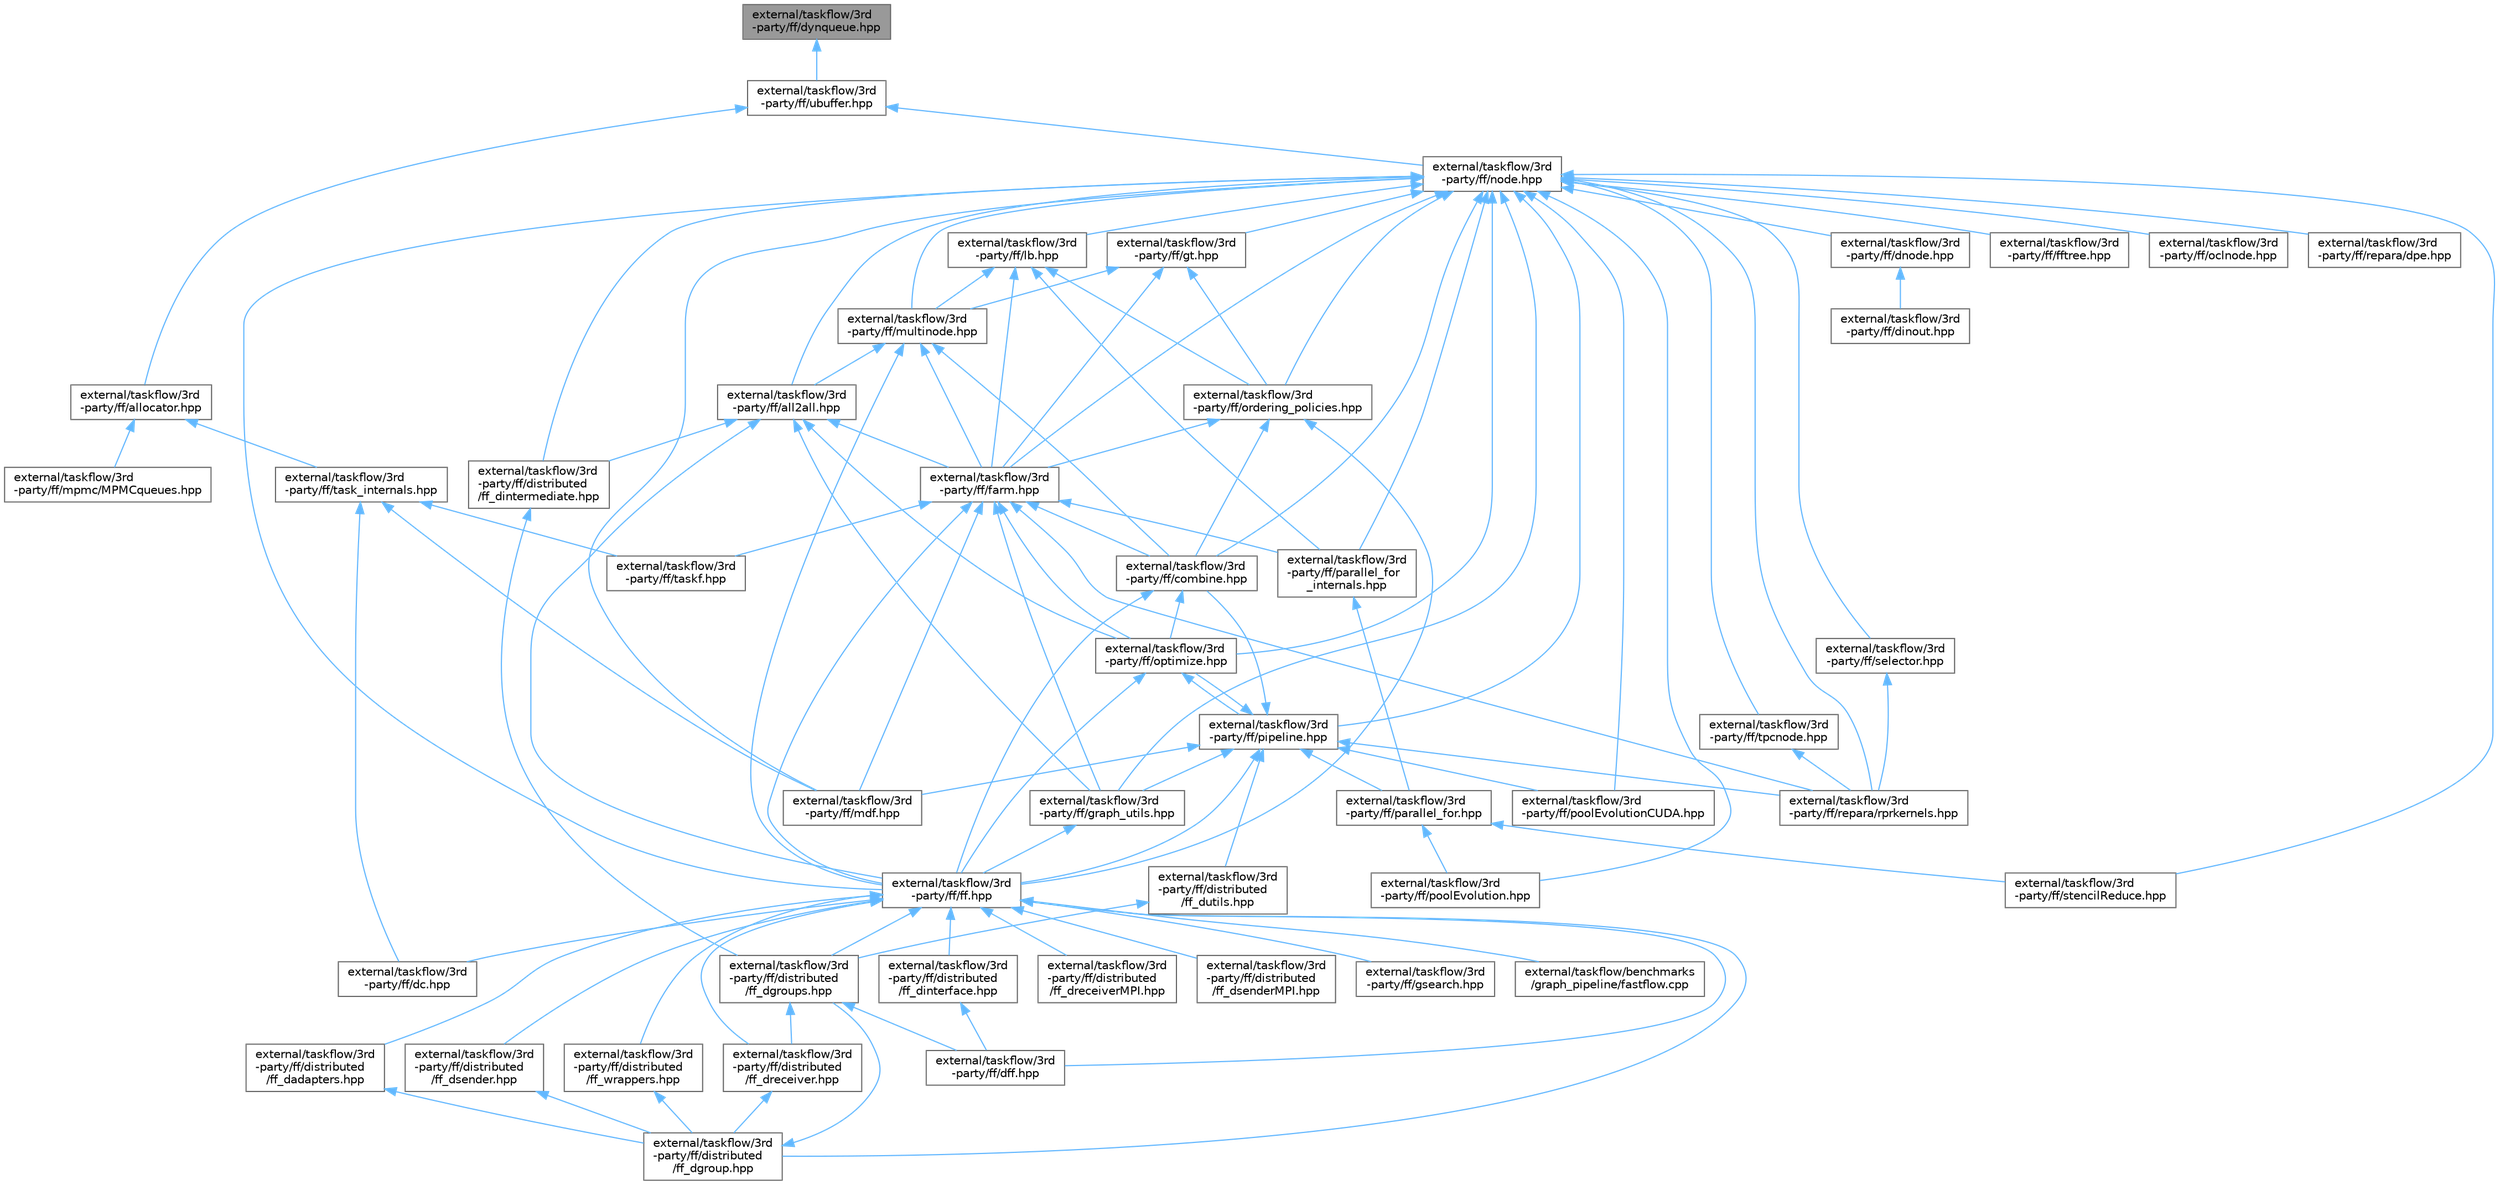 digraph "external/taskflow/3rd-party/ff/dynqueue.hpp"
{
 // LATEX_PDF_SIZE
  bgcolor="transparent";
  edge [fontname=Helvetica,fontsize=10,labelfontname=Helvetica,labelfontsize=10];
  node [fontname=Helvetica,fontsize=10,shape=box,height=0.2,width=0.4];
  Node1 [id="Node000001",label="external/taskflow/3rd\l-party/ff/dynqueue.hpp",height=0.2,width=0.4,color="gray40", fillcolor="grey60", style="filled", fontcolor="black",tooltip="Implementation of a dynamic queue. Not currently used."];
  Node1 -> Node2 [id="edge103_Node000001_Node000002",dir="back",color="steelblue1",style="solid",tooltip=" "];
  Node2 [id="Node000002",label="external/taskflow/3rd\l-party/ff/ubuffer.hpp",height=0.2,width=0.4,color="grey40", fillcolor="white", style="filled",URL="$ubuffer_8hpp.html",tooltip="This file contains the definition of the unbounded SWSR circular buffer used in FastFlow"];
  Node2 -> Node3 [id="edge104_Node000002_Node000003",dir="back",color="steelblue1",style="solid",tooltip=" "];
  Node3 [id="Node000003",label="external/taskflow/3rd\l-party/ff/allocator.hpp",height=0.2,width=0.4,color="grey40", fillcolor="white", style="filled",URL="$allocator_8hpp.html",tooltip="Implementations of the FastFlow's lock-free allocator."];
  Node3 -> Node4 [id="edge105_Node000003_Node000004",dir="back",color="steelblue1",style="solid",tooltip=" "];
  Node4 [id="Node000004",label="external/taskflow/3rd\l-party/ff/mpmc/MPMCqueues.hpp",height=0.2,width=0.4,color="grey40", fillcolor="white", style="filled",URL="$_m_p_m_cqueues_8hpp.html",tooltip="This file contains several MPMC queue implementations. Not currently used."];
  Node3 -> Node5 [id="edge106_Node000003_Node000005",dir="back",color="steelblue1",style="solid",tooltip=" "];
  Node5 [id="Node000005",label="external/taskflow/3rd\l-party/ff/task_internals.hpp",height=0.2,width=0.4,color="grey40", fillcolor="white", style="filled",URL="$task__internals_8hpp.html",tooltip="Internal classes and helping functions for tasks management."];
  Node5 -> Node6 [id="edge107_Node000005_Node000006",dir="back",color="steelblue1",style="solid",tooltip=" "];
  Node6 [id="Node000006",label="external/taskflow/3rd\l-party/ff/dc.hpp",height=0.2,width=0.4,color="grey40", fillcolor="white", style="filled",URL="$dc_8hpp.html",tooltip=" "];
  Node5 -> Node7 [id="edge108_Node000005_Node000007",dir="back",color="steelblue1",style="solid",tooltip=" "];
  Node7 [id="Node000007",label="external/taskflow/3rd\l-party/ff/mdf.hpp",height=0.2,width=0.4,color="grey40", fillcolor="white", style="filled",URL="$mdf_8hpp.html",tooltip="This file implements the macro dataflow pattern."];
  Node5 -> Node8 [id="edge109_Node000005_Node000008",dir="back",color="steelblue1",style="solid",tooltip=" "];
  Node8 [id="Node000008",label="external/taskflow/3rd\l-party/ff/taskf.hpp",height=0.2,width=0.4,color="grey40", fillcolor="white", style="filled",URL="$taskf_8hpp.html",tooltip="This file implements a task parallel pattern whose tasks are functions."];
  Node2 -> Node9 [id="edge110_Node000002_Node000009",dir="back",color="steelblue1",style="solid",tooltip=" "];
  Node9 [id="Node000009",label="external/taskflow/3rd\l-party/ff/node.hpp",height=0.2,width=0.4,color="grey40", fillcolor="white", style="filled",URL="$node_8hpp.html",tooltip="FastFlow ff_node"];
  Node9 -> Node10 [id="edge111_Node000009_Node000010",dir="back",color="steelblue1",style="solid",tooltip=" "];
  Node10 [id="Node000010",label="external/taskflow/3rd\l-party/ff/all2all.hpp",height=0.2,width=0.4,color="grey40", fillcolor="white", style="filled",URL="$all2all_8hpp.html",tooltip="FastFlow all-2-all building block"];
  Node10 -> Node11 [id="edge112_Node000010_Node000011",dir="back",color="steelblue1",style="solid",tooltip=" "];
  Node11 [id="Node000011",label="external/taskflow/3rd\l-party/ff/distributed\l/ff_dintermediate.hpp",height=0.2,width=0.4,color="grey40", fillcolor="white", style="filled",URL="$ff__dintermediate_8hpp.html",tooltip=" "];
  Node11 -> Node12 [id="edge113_Node000011_Node000012",dir="back",color="steelblue1",style="solid",tooltip=" "];
  Node12 [id="Node000012",label="external/taskflow/3rd\l-party/ff/distributed\l/ff_dgroups.hpp",height=0.2,width=0.4,color="grey40", fillcolor="white", style="filled",URL="$ff__dgroups_8hpp.html",tooltip=" "];
  Node12 -> Node13 [id="edge114_Node000012_Node000013",dir="back",color="steelblue1",style="solid",tooltip=" "];
  Node13 [id="Node000013",label="external/taskflow/3rd\l-party/ff/dff.hpp",height=0.2,width=0.4,color="grey40", fillcolor="white", style="filled",URL="$dff_8hpp.html",tooltip=" "];
  Node12 -> Node14 [id="edge115_Node000012_Node000014",dir="back",color="steelblue1",style="solid",tooltip=" "];
  Node14 [id="Node000014",label="external/taskflow/3rd\l-party/ff/distributed\l/ff_dreceiver.hpp",height=0.2,width=0.4,color="grey40", fillcolor="white", style="filled",URL="$ff__dreceiver_8hpp.html",tooltip=" "];
  Node14 -> Node15 [id="edge116_Node000014_Node000015",dir="back",color="steelblue1",style="solid",tooltip=" "];
  Node15 [id="Node000015",label="external/taskflow/3rd\l-party/ff/distributed\l/ff_dgroup.hpp",height=0.2,width=0.4,color="grey40", fillcolor="white", style="filled",URL="$ff__dgroup_8hpp.html",tooltip=" "];
  Node15 -> Node12 [id="edge117_Node000015_Node000012",dir="back",color="steelblue1",style="solid",tooltip=" "];
  Node10 -> Node16 [id="edge118_Node000010_Node000016",dir="back",color="steelblue1",style="solid",tooltip=" "];
  Node16 [id="Node000016",label="external/taskflow/3rd\l-party/ff/farm.hpp",height=0.2,width=0.4,color="grey40", fillcolor="white", style="filled",URL="$farm_8hpp.html",tooltip="Farm pattern"];
  Node16 -> Node17 [id="edge119_Node000016_Node000017",dir="back",color="steelblue1",style="solid",tooltip=" "];
  Node17 [id="Node000017",label="external/taskflow/3rd\l-party/ff/combine.hpp",height=0.2,width=0.4,color="grey40", fillcolor="white", style="filled",URL="$combine_8hpp.html",tooltip="FastFlow composition building block"];
  Node17 -> Node18 [id="edge120_Node000017_Node000018",dir="back",color="steelblue1",style="solid",tooltip=" "];
  Node18 [id="Node000018",label="external/taskflow/3rd\l-party/ff/ff.hpp",height=0.2,width=0.4,color="grey40", fillcolor="white", style="filled",URL="$ff_8hpp.html",tooltip=" "];
  Node18 -> Node6 [id="edge121_Node000018_Node000006",dir="back",color="steelblue1",style="solid",tooltip=" "];
  Node18 -> Node13 [id="edge122_Node000018_Node000013",dir="back",color="steelblue1",style="solid",tooltip=" "];
  Node18 -> Node19 [id="edge123_Node000018_Node000019",dir="back",color="steelblue1",style="solid",tooltip=" "];
  Node19 [id="Node000019",label="external/taskflow/3rd\l-party/ff/distributed\l/ff_dadapters.hpp",height=0.2,width=0.4,color="grey40", fillcolor="white", style="filled",URL="$ff__dadapters_8hpp.html",tooltip=" "];
  Node19 -> Node15 [id="edge124_Node000019_Node000015",dir="back",color="steelblue1",style="solid",tooltip=" "];
  Node18 -> Node15 [id="edge125_Node000018_Node000015",dir="back",color="steelblue1",style="solid",tooltip=" "];
  Node18 -> Node12 [id="edge126_Node000018_Node000012",dir="back",color="steelblue1",style="solid",tooltip=" "];
  Node18 -> Node20 [id="edge127_Node000018_Node000020",dir="back",color="steelblue1",style="solid",tooltip=" "];
  Node20 [id="Node000020",label="external/taskflow/3rd\l-party/ff/distributed\l/ff_dinterface.hpp",height=0.2,width=0.4,color="grey40", fillcolor="white", style="filled",URL="$ff__dinterface_8hpp.html",tooltip=" "];
  Node20 -> Node13 [id="edge128_Node000020_Node000013",dir="back",color="steelblue1",style="solid",tooltip=" "];
  Node18 -> Node14 [id="edge129_Node000018_Node000014",dir="back",color="steelblue1",style="solid",tooltip=" "];
  Node18 -> Node21 [id="edge130_Node000018_Node000021",dir="back",color="steelblue1",style="solid",tooltip=" "];
  Node21 [id="Node000021",label="external/taskflow/3rd\l-party/ff/distributed\l/ff_dreceiverMPI.hpp",height=0.2,width=0.4,color="grey40", fillcolor="white", style="filled",URL="$ff__dreceiver_m_p_i_8hpp.html",tooltip=" "];
  Node18 -> Node22 [id="edge131_Node000018_Node000022",dir="back",color="steelblue1",style="solid",tooltip=" "];
  Node22 [id="Node000022",label="external/taskflow/3rd\l-party/ff/distributed\l/ff_dsender.hpp",height=0.2,width=0.4,color="grey40", fillcolor="white", style="filled",URL="$ff__dsender_8hpp.html",tooltip=" "];
  Node22 -> Node15 [id="edge132_Node000022_Node000015",dir="back",color="steelblue1",style="solid",tooltip=" "];
  Node18 -> Node23 [id="edge133_Node000018_Node000023",dir="back",color="steelblue1",style="solid",tooltip=" "];
  Node23 [id="Node000023",label="external/taskflow/3rd\l-party/ff/distributed\l/ff_dsenderMPI.hpp",height=0.2,width=0.4,color="grey40", fillcolor="white", style="filled",URL="$ff__dsender_m_p_i_8hpp.html",tooltip=" "];
  Node18 -> Node24 [id="edge134_Node000018_Node000024",dir="back",color="steelblue1",style="solid",tooltip=" "];
  Node24 [id="Node000024",label="external/taskflow/3rd\l-party/ff/distributed\l/ff_wrappers.hpp",height=0.2,width=0.4,color="grey40", fillcolor="white", style="filled",URL="$ff__wrappers_8hpp.html",tooltip=" "];
  Node24 -> Node15 [id="edge135_Node000024_Node000015",dir="back",color="steelblue1",style="solid",tooltip=" "];
  Node18 -> Node25 [id="edge136_Node000018_Node000025",dir="back",color="steelblue1",style="solid",tooltip=" "];
  Node25 [id="Node000025",label="external/taskflow/3rd\l-party/ff/gsearch.hpp",height=0.2,width=0.4,color="grey40", fillcolor="white", style="filled",URL="$gsearch_8hpp.html",tooltip="This file implements the graph search skeleton."];
  Node18 -> Node26 [id="edge137_Node000018_Node000026",dir="back",color="steelblue1",style="solid",tooltip=" "];
  Node26 [id="Node000026",label="external/taskflow/benchmarks\l/graph_pipeline/fastflow.cpp",height=0.2,width=0.4,color="grey40", fillcolor="white", style="filled",URL="$fastflow_8cpp.html",tooltip=" "];
  Node17 -> Node27 [id="edge138_Node000017_Node000027",dir="back",color="steelblue1",style="solid",tooltip=" "];
  Node27 [id="Node000027",label="external/taskflow/3rd\l-party/ff/optimize.hpp",height=0.2,width=0.4,color="grey40", fillcolor="white", style="filled",URL="$optimize_8hpp.html",tooltip="FastFlow optimization heuristics"];
  Node27 -> Node18 [id="edge139_Node000027_Node000018",dir="back",color="steelblue1",style="solid",tooltip=" "];
  Node27 -> Node28 [id="edge140_Node000027_Node000028",dir="back",color="steelblue1",style="solid",tooltip=" "];
  Node28 [id="Node000028",label="external/taskflow/3rd\l-party/ff/pipeline.hpp",height=0.2,width=0.4,color="grey40", fillcolor="white", style="filled",URL="$3rd-party_2ff_2pipeline_8hpp.html",tooltip="This file implements the pipeline skeleton, both in the high-level pattern syntax (ff::ff_pipe) and l..."];
  Node28 -> Node17 [id="edge141_Node000028_Node000017",dir="back",color="steelblue1",style="solid",tooltip=" "];
  Node28 -> Node29 [id="edge142_Node000028_Node000029",dir="back",color="steelblue1",style="solid",tooltip=" "];
  Node29 [id="Node000029",label="external/taskflow/3rd\l-party/ff/distributed\l/ff_dutils.hpp",height=0.2,width=0.4,color="grey40", fillcolor="white", style="filled",URL="$ff__dutils_8hpp.html",tooltip=" "];
  Node29 -> Node12 [id="edge143_Node000029_Node000012",dir="back",color="steelblue1",style="solid",tooltip=" "];
  Node28 -> Node18 [id="edge144_Node000028_Node000018",dir="back",color="steelblue1",style="solid",tooltip=" "];
  Node28 -> Node30 [id="edge145_Node000028_Node000030",dir="back",color="steelblue1",style="solid",tooltip=" "];
  Node30 [id="Node000030",label="external/taskflow/3rd\l-party/ff/graph_utils.hpp",height=0.2,width=0.4,color="grey40", fillcolor="white", style="filled",URL="$graph__utils_8hpp.html",tooltip="Utility functions for manipulating the concurrency graph"];
  Node30 -> Node18 [id="edge146_Node000030_Node000018",dir="back",color="steelblue1",style="solid",tooltip=" "];
  Node28 -> Node7 [id="edge147_Node000028_Node000007",dir="back",color="steelblue1",style="solid",tooltip=" "];
  Node28 -> Node27 [id="edge148_Node000028_Node000027",dir="back",color="steelblue1",style="solid",tooltip=" "];
  Node28 -> Node31 [id="edge149_Node000028_Node000031",dir="back",color="steelblue1",style="solid",tooltip=" "];
  Node31 [id="Node000031",label="external/taskflow/3rd\l-party/ff/parallel_for.hpp",height=0.2,width=0.4,color="grey40", fillcolor="white", style="filled",URL="$parallel__for_8hpp.html",tooltip="It describes the ParallelFor/ParallelForReduce/ParallelForPipeReduce patterns."];
  Node31 -> Node32 [id="edge150_Node000031_Node000032",dir="back",color="steelblue1",style="solid",tooltip=" "];
  Node32 [id="Node000032",label="external/taskflow/3rd\l-party/ff/poolEvolution.hpp",height=0.2,width=0.4,color="grey40", fillcolor="white", style="filled",URL="$pool_evolution_8hpp.html",tooltip="The PoolEvolution pattern models the evolution of a given population."];
  Node31 -> Node33 [id="edge151_Node000031_Node000033",dir="back",color="steelblue1",style="solid",tooltip=" "];
  Node33 [id="Node000033",label="external/taskflow/3rd\l-party/ff/stencilReduce.hpp",height=0.2,width=0.4,color="grey40", fillcolor="white", style="filled",URL="$stencil_reduce_8hpp.html",tooltip=" "];
  Node28 -> Node34 [id="edge152_Node000028_Node000034",dir="back",color="steelblue1",style="solid",tooltip=" "];
  Node34 [id="Node000034",label="external/taskflow/3rd\l-party/ff/poolEvolutionCUDA.hpp",height=0.2,width=0.4,color="grey40", fillcolor="white", style="filled",URL="$pool_evolution_c_u_d_a_8hpp.html",tooltip=" "];
  Node28 -> Node35 [id="edge153_Node000028_Node000035",dir="back",color="steelblue1",style="solid",tooltip=" "];
  Node35 [id="Node000035",label="external/taskflow/3rd\l-party/ff/repara/rprkernels.hpp",height=0.2,width=0.4,color="grey40", fillcolor="white", style="filled",URL="$rprkernels_8hpp.html",tooltip=" "];
  Node16 -> Node18 [id="edge154_Node000016_Node000018",dir="back",color="steelblue1",style="solid",tooltip=" "];
  Node16 -> Node30 [id="edge155_Node000016_Node000030",dir="back",color="steelblue1",style="solid",tooltip=" "];
  Node16 -> Node7 [id="edge156_Node000016_Node000007",dir="back",color="steelblue1",style="solid",tooltip=" "];
  Node16 -> Node27 [id="edge157_Node000016_Node000027",dir="back",color="steelblue1",style="solid",tooltip=" "];
  Node16 -> Node36 [id="edge158_Node000016_Node000036",dir="back",color="steelblue1",style="solid",tooltip=" "];
  Node36 [id="Node000036",label="external/taskflow/3rd\l-party/ff/parallel_for\l_internals.hpp",height=0.2,width=0.4,color="grey40", fillcolor="white", style="filled",URL="$parallel__for__internals_8hpp.html",tooltip="Internal classes and functions for parallel_for/parallel_reduce skeletons."];
  Node36 -> Node31 [id="edge159_Node000036_Node000031",dir="back",color="steelblue1",style="solid",tooltip=" "];
  Node16 -> Node35 [id="edge160_Node000016_Node000035",dir="back",color="steelblue1",style="solid",tooltip=" "];
  Node16 -> Node8 [id="edge161_Node000016_Node000008",dir="back",color="steelblue1",style="solid",tooltip=" "];
  Node10 -> Node18 [id="edge162_Node000010_Node000018",dir="back",color="steelblue1",style="solid",tooltip=" "];
  Node10 -> Node30 [id="edge163_Node000010_Node000030",dir="back",color="steelblue1",style="solid",tooltip=" "];
  Node10 -> Node27 [id="edge164_Node000010_Node000027",dir="back",color="steelblue1",style="solid",tooltip=" "];
  Node9 -> Node17 [id="edge165_Node000009_Node000017",dir="back",color="steelblue1",style="solid",tooltip=" "];
  Node9 -> Node11 [id="edge166_Node000009_Node000011",dir="back",color="steelblue1",style="solid",tooltip=" "];
  Node9 -> Node37 [id="edge167_Node000009_Node000037",dir="back",color="steelblue1",style="solid",tooltip=" "];
  Node37 [id="Node000037",label="external/taskflow/3rd\l-party/ff/dnode.hpp",height=0.2,width=0.4,color="grey40", fillcolor="white", style="filled",URL="$dnode_8hpp.html",tooltip="Contains the definition of the ff_dnode class, which is an extension of the base class ff_node,..."];
  Node37 -> Node38 [id="edge168_Node000037_Node000038",dir="back",color="steelblue1",style="solid",tooltip=" "];
  Node38 [id="Node000038",label="external/taskflow/3rd\l-party/ff/dinout.hpp",height=0.2,width=0.4,color="grey40", fillcolor="white", style="filled",URL="$dinout_8hpp.html",tooltip=" "];
  Node9 -> Node16 [id="edge169_Node000009_Node000016",dir="back",color="steelblue1",style="solid",tooltip=" "];
  Node9 -> Node18 [id="edge170_Node000009_Node000018",dir="back",color="steelblue1",style="solid",tooltip=" "];
  Node9 -> Node39 [id="edge171_Node000009_Node000039",dir="back",color="steelblue1",style="solid",tooltip=" "];
  Node39 [id="Node000039",label="external/taskflow/3rd\l-party/ff/fftree.hpp",height=0.2,width=0.4,color="grey40", fillcolor="white", style="filled",URL="$fftree_8hpp.html",tooltip=" "];
  Node9 -> Node30 [id="edge172_Node000009_Node000030",dir="back",color="steelblue1",style="solid",tooltip=" "];
  Node9 -> Node40 [id="edge173_Node000009_Node000040",dir="back",color="steelblue1",style="solid",tooltip=" "];
  Node40 [id="Node000040",label="external/taskflow/3rd\l-party/ff/gt.hpp",height=0.2,width=0.4,color="grey40", fillcolor="white", style="filled",URL="$gt_8hpp.html",tooltip="Farm Collector (it is not a ff_node)"];
  Node40 -> Node16 [id="edge174_Node000040_Node000016",dir="back",color="steelblue1",style="solid",tooltip=" "];
  Node40 -> Node41 [id="edge175_Node000040_Node000041",dir="back",color="steelblue1",style="solid",tooltip=" "];
  Node41 [id="Node000041",label="external/taskflow/3rd\l-party/ff/multinode.hpp",height=0.2,width=0.4,color="grey40", fillcolor="white", style="filled",URL="$multinode_8hpp.html",tooltip="FastFlow ff_minode ff_monode and typed versions."];
  Node41 -> Node10 [id="edge176_Node000041_Node000010",dir="back",color="steelblue1",style="solid",tooltip=" "];
  Node41 -> Node17 [id="edge177_Node000041_Node000017",dir="back",color="steelblue1",style="solid",tooltip=" "];
  Node41 -> Node16 [id="edge178_Node000041_Node000016",dir="back",color="steelblue1",style="solid",tooltip=" "];
  Node41 -> Node18 [id="edge179_Node000041_Node000018",dir="back",color="steelblue1",style="solid",tooltip=" "];
  Node40 -> Node42 [id="edge180_Node000040_Node000042",dir="back",color="steelblue1",style="solid",tooltip=" "];
  Node42 [id="Node000042",label="external/taskflow/3rd\l-party/ff/ordering_policies.hpp",height=0.2,width=0.4,color="grey40", fillcolor="white", style="filled",URL="$ordering__policies_8hpp.html",tooltip=" "];
  Node42 -> Node17 [id="edge181_Node000042_Node000017",dir="back",color="steelblue1",style="solid",tooltip=" "];
  Node42 -> Node16 [id="edge182_Node000042_Node000016",dir="back",color="steelblue1",style="solid",tooltip=" "];
  Node42 -> Node18 [id="edge183_Node000042_Node000018",dir="back",color="steelblue1",style="solid",tooltip=" "];
  Node9 -> Node43 [id="edge184_Node000009_Node000043",dir="back",color="steelblue1",style="solid",tooltip=" "];
  Node43 [id="Node000043",label="external/taskflow/3rd\l-party/ff/lb.hpp",height=0.2,width=0.4,color="grey40", fillcolor="white", style="filled",URL="$lb_8hpp.html",tooltip="Farm Emitter (not a ff_node)"];
  Node43 -> Node16 [id="edge185_Node000043_Node000016",dir="back",color="steelblue1",style="solid",tooltip=" "];
  Node43 -> Node41 [id="edge186_Node000043_Node000041",dir="back",color="steelblue1",style="solid",tooltip=" "];
  Node43 -> Node42 [id="edge187_Node000043_Node000042",dir="back",color="steelblue1",style="solid",tooltip=" "];
  Node43 -> Node36 [id="edge188_Node000043_Node000036",dir="back",color="steelblue1",style="solid",tooltip=" "];
  Node9 -> Node7 [id="edge189_Node000009_Node000007",dir="back",color="steelblue1",style="solid",tooltip=" "];
  Node9 -> Node41 [id="edge190_Node000009_Node000041",dir="back",color="steelblue1",style="solid",tooltip=" "];
  Node9 -> Node44 [id="edge191_Node000009_Node000044",dir="back",color="steelblue1",style="solid",tooltip=" "];
  Node44 [id="Node000044",label="external/taskflow/3rd\l-party/ff/oclnode.hpp",height=0.2,width=0.4,color="grey40", fillcolor="white", style="filled",URL="$oclnode_8hpp.html",tooltip="FastFlow OpenCL interface node"];
  Node9 -> Node27 [id="edge192_Node000009_Node000027",dir="back",color="steelblue1",style="solid",tooltip=" "];
  Node9 -> Node42 [id="edge193_Node000009_Node000042",dir="back",color="steelblue1",style="solid",tooltip=" "];
  Node9 -> Node36 [id="edge194_Node000009_Node000036",dir="back",color="steelblue1",style="solid",tooltip=" "];
  Node9 -> Node28 [id="edge195_Node000009_Node000028",dir="back",color="steelblue1",style="solid",tooltip=" "];
  Node9 -> Node32 [id="edge196_Node000009_Node000032",dir="back",color="steelblue1",style="solid",tooltip=" "];
  Node9 -> Node34 [id="edge197_Node000009_Node000034",dir="back",color="steelblue1",style="solid",tooltip=" "];
  Node9 -> Node45 [id="edge198_Node000009_Node000045",dir="back",color="steelblue1",style="solid",tooltip=" "];
  Node45 [id="Node000045",label="external/taskflow/3rd\l-party/ff/repara/dpe.hpp",height=0.2,width=0.4,color="grey40", fillcolor="white", style="filled",URL="$dpe_8hpp.html",tooltip=" "];
  Node9 -> Node35 [id="edge199_Node000009_Node000035",dir="back",color="steelblue1",style="solid",tooltip=" "];
  Node9 -> Node46 [id="edge200_Node000009_Node000046",dir="back",color="steelblue1",style="solid",tooltip=" "];
  Node46 [id="Node000046",label="external/taskflow/3rd\l-party/ff/selector.hpp",height=0.2,width=0.4,color="grey40", fillcolor="white", style="filled",URL="$selector_8hpp.html",tooltip=" "];
  Node46 -> Node35 [id="edge201_Node000046_Node000035",dir="back",color="steelblue1",style="solid",tooltip=" "];
  Node9 -> Node33 [id="edge202_Node000009_Node000033",dir="back",color="steelblue1",style="solid",tooltip=" "];
  Node9 -> Node47 [id="edge203_Node000009_Node000047",dir="back",color="steelblue1",style="solid",tooltip=" "];
  Node47 [id="Node000047",label="external/taskflow/3rd\l-party/ff/tpcnode.hpp",height=0.2,width=0.4,color="grey40", fillcolor="white", style="filled",URL="$tpcnode_8hpp.html",tooltip="FastFlow Thread Pool Composer (TPC) interface node"];
  Node47 -> Node35 [id="edge204_Node000047_Node000035",dir="back",color="steelblue1",style="solid",tooltip=" "];
}
